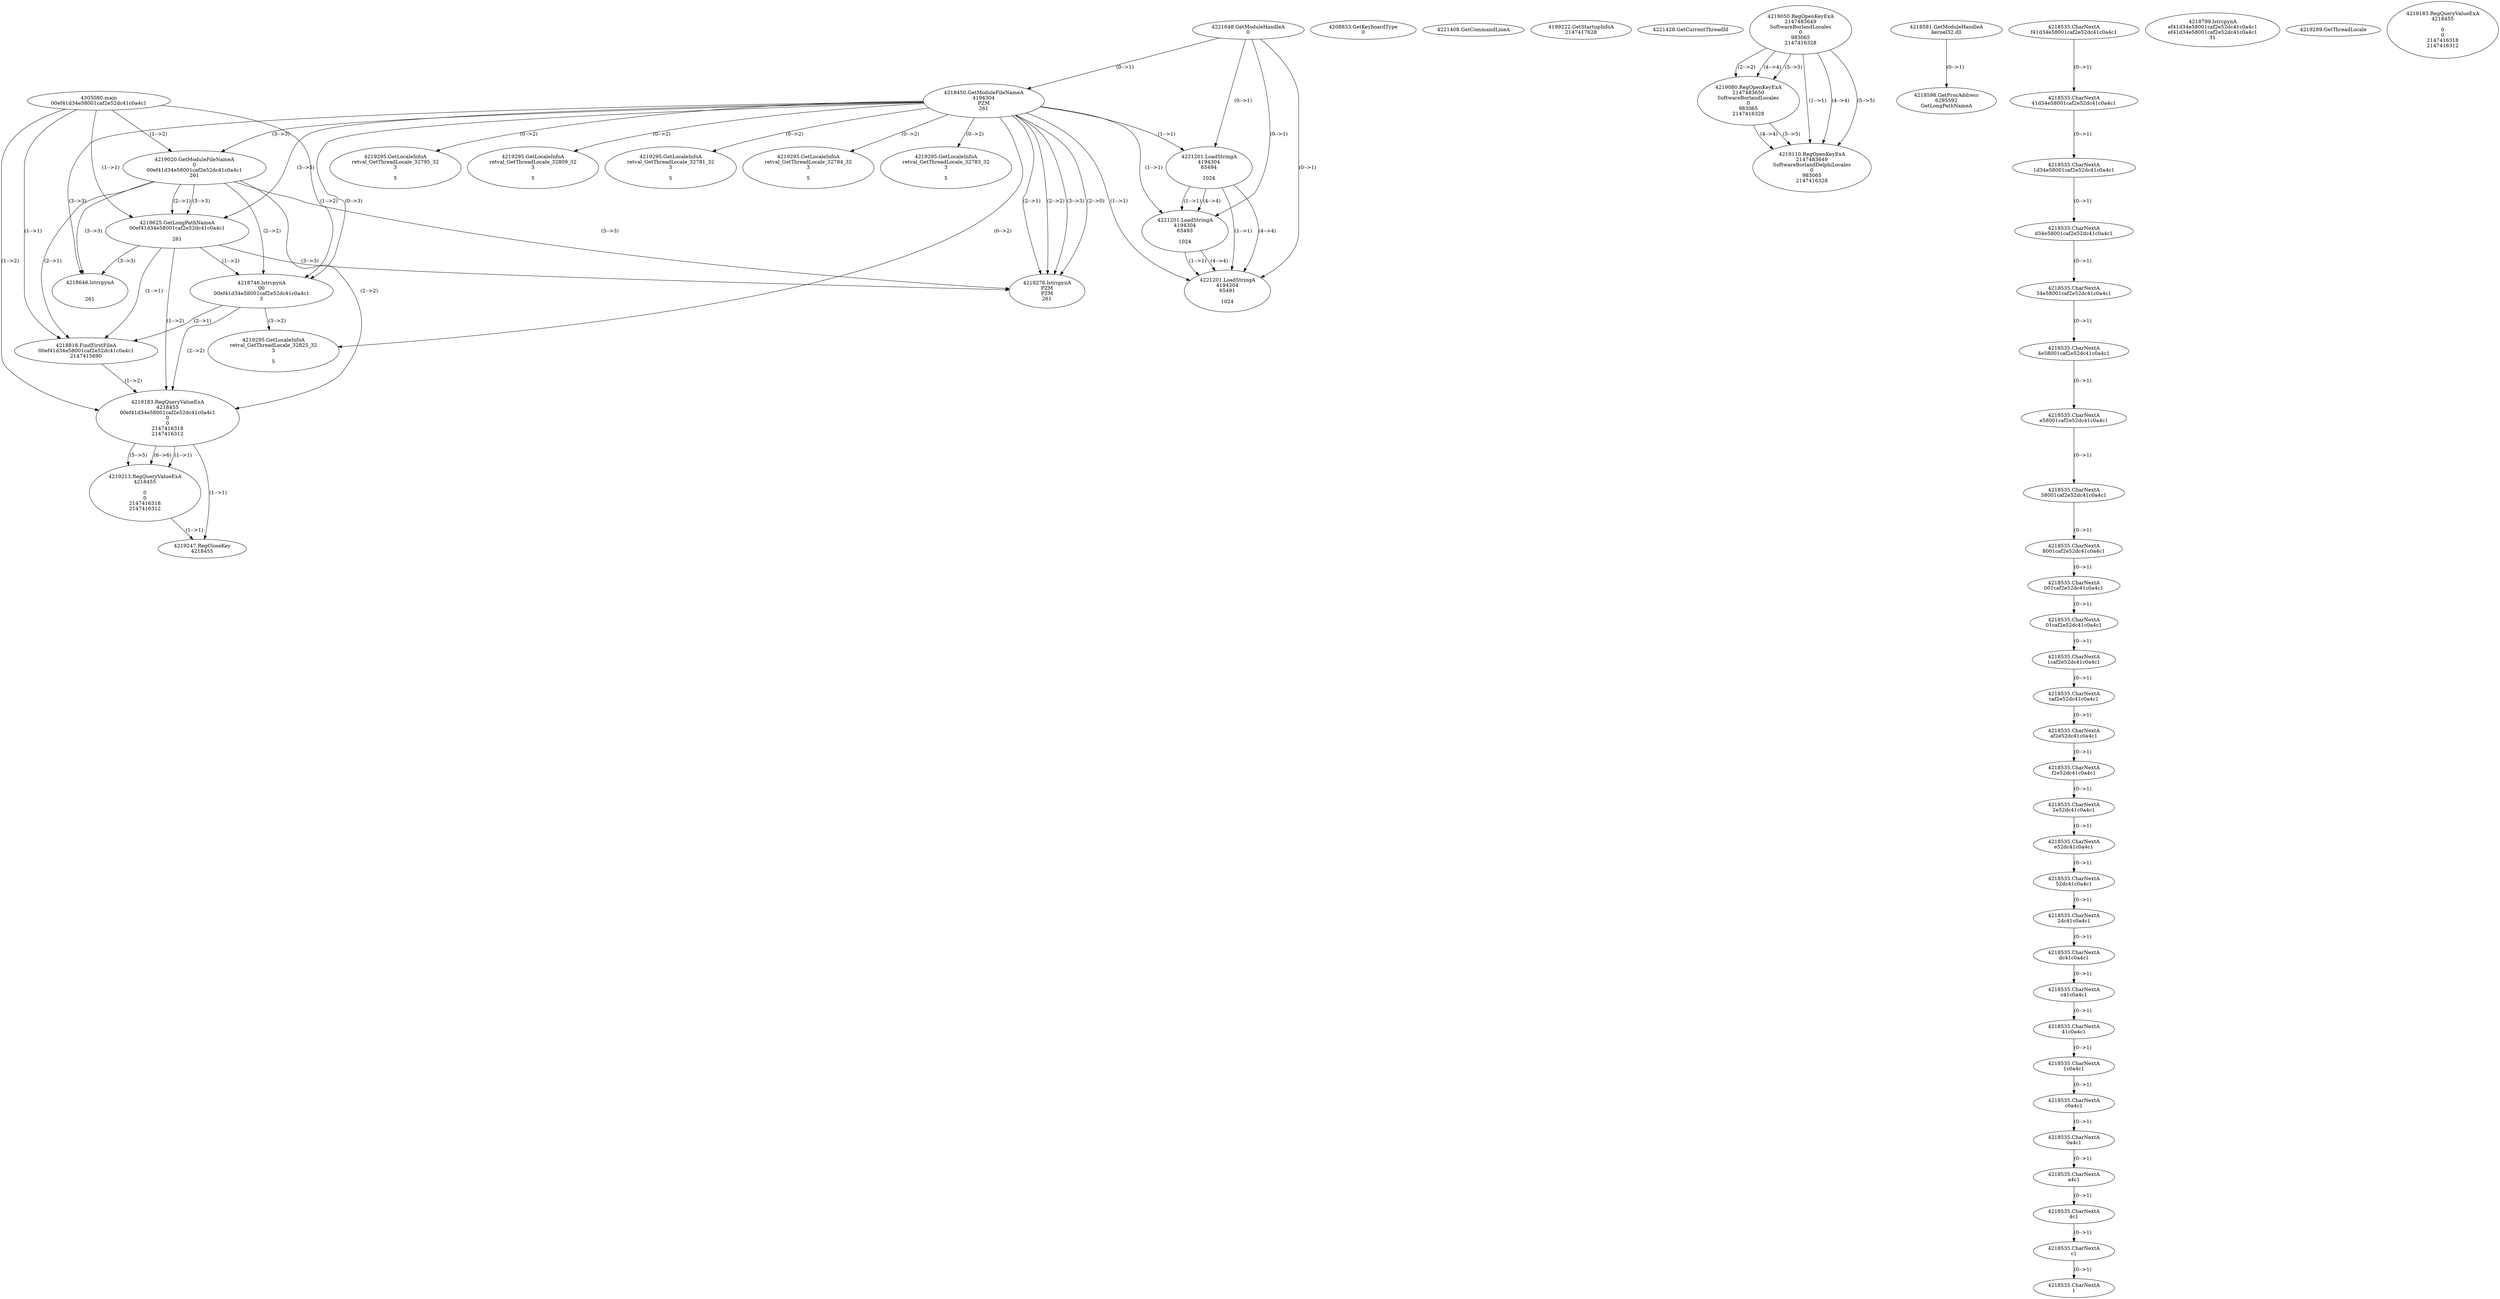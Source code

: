 // Global SCDG with merge call
digraph {
	0 [label="4305080.main
00ef41d34e58001caf2e52dc41c0a4c1"]
	1 [label="4221648.GetModuleHandleA
0"]
	2 [label="4208833.GetKeyboardType
0"]
	3 [label="4221408.GetCommandLineA
"]
	4 [label="4199222.GetStartupInfoA
2147417628"]
	5 [label="4221428.GetCurrentThreadId
"]
	6 [label="4218450.GetModuleFileNameA
4194304
PZM
261"]
	1 -> 6 [label="(0-->1)"]
	7 [label="4219020.GetModuleFileNameA
0
00ef41d34e58001caf2e52dc41c0a4c1
261"]
	0 -> 7 [label="(1-->2)"]
	6 -> 7 [label="(3-->3)"]
	8 [label="4219050.RegOpenKeyExA
2147483649
Software\Borland\Locales
0
983065
2147416328"]
	9 [label="4218581.GetModuleHandleA
kernel32.dll"]
	10 [label="4218598.GetProcAddress
6295592
GetLongPathNameA"]
	9 -> 10 [label="(0-->1)"]
	11 [label="4218625.GetLongPathNameA
00ef41d34e58001caf2e52dc41c0a4c1

261"]
	0 -> 11 [label="(1-->1)"]
	7 -> 11 [label="(2-->1)"]
	6 -> 11 [label="(3-->3)"]
	7 -> 11 [label="(3-->3)"]
	12 [label="4218746.lstrcpynA
00
00ef41d34e58001caf2e52dc41c0a4c1
3"]
	0 -> 12 [label="(1-->2)"]
	7 -> 12 [label="(2-->2)"]
	11 -> 12 [label="(1-->2)"]
	6 -> 12 [label="(0-->3)"]
	13 [label="4218535.CharNextA
f41d34e58001caf2e52dc41c0a4c1"]
	14 [label="4218535.CharNextA
41d34e58001caf2e52dc41c0a4c1"]
	13 -> 14 [label="(0-->1)"]
	15 [label="4218535.CharNextA
1d34e58001caf2e52dc41c0a4c1"]
	14 -> 15 [label="(0-->1)"]
	16 [label="4218535.CharNextA
d34e58001caf2e52dc41c0a4c1"]
	15 -> 16 [label="(0-->1)"]
	17 [label="4218535.CharNextA
34e58001caf2e52dc41c0a4c1"]
	16 -> 17 [label="(0-->1)"]
	18 [label="4218535.CharNextA
4e58001caf2e52dc41c0a4c1"]
	17 -> 18 [label="(0-->1)"]
	19 [label="4218535.CharNextA
e58001caf2e52dc41c0a4c1"]
	18 -> 19 [label="(0-->1)"]
	20 [label="4218535.CharNextA
58001caf2e52dc41c0a4c1"]
	19 -> 20 [label="(0-->1)"]
	21 [label="4218535.CharNextA
8001caf2e52dc41c0a4c1"]
	20 -> 21 [label="(0-->1)"]
	22 [label="4218535.CharNextA
001caf2e52dc41c0a4c1"]
	21 -> 22 [label="(0-->1)"]
	23 [label="4218535.CharNextA
01caf2e52dc41c0a4c1"]
	22 -> 23 [label="(0-->1)"]
	24 [label="4218535.CharNextA
1caf2e52dc41c0a4c1"]
	23 -> 24 [label="(0-->1)"]
	25 [label="4218535.CharNextA
caf2e52dc41c0a4c1"]
	24 -> 25 [label="(0-->1)"]
	26 [label="4218535.CharNextA
af2e52dc41c0a4c1"]
	25 -> 26 [label="(0-->1)"]
	27 [label="4218535.CharNextA
f2e52dc41c0a4c1"]
	26 -> 27 [label="(0-->1)"]
	28 [label="4218535.CharNextA
2e52dc41c0a4c1"]
	27 -> 28 [label="(0-->1)"]
	29 [label="4218535.CharNextA
e52dc41c0a4c1"]
	28 -> 29 [label="(0-->1)"]
	30 [label="4218535.CharNextA
52dc41c0a4c1"]
	29 -> 30 [label="(0-->1)"]
	31 [label="4218535.CharNextA
2dc41c0a4c1"]
	30 -> 31 [label="(0-->1)"]
	32 [label="4218535.CharNextA
dc41c0a4c1"]
	31 -> 32 [label="(0-->1)"]
	33 [label="4218535.CharNextA
c41c0a4c1"]
	32 -> 33 [label="(0-->1)"]
	34 [label="4218535.CharNextA
41c0a4c1"]
	33 -> 34 [label="(0-->1)"]
	35 [label="4218535.CharNextA
1c0a4c1"]
	34 -> 35 [label="(0-->1)"]
	36 [label="4218535.CharNextA
c0a4c1"]
	35 -> 36 [label="(0-->1)"]
	37 [label="4218535.CharNextA
0a4c1"]
	36 -> 37 [label="(0-->1)"]
	38 [label="4218535.CharNextA
a4c1"]
	37 -> 38 [label="(0-->1)"]
	39 [label="4218535.CharNextA
4c1"]
	38 -> 39 [label="(0-->1)"]
	40 [label="4218535.CharNextA
c1"]
	39 -> 40 [label="(0-->1)"]
	41 [label="4218535.CharNextA
1"]
	40 -> 41 [label="(0-->1)"]
	42 [label="4218799.lstrcpynA
ef41d34e58001caf2e52dc41c0a4c1
ef41d34e58001caf2e52dc41c0a4c1
31"]
	43 [label="4218818.FindFirstFileA
00ef41d34e58001caf2e52dc41c0a4c1
2147415690"]
	0 -> 43 [label="(1-->1)"]
	7 -> 43 [label="(2-->1)"]
	11 -> 43 [label="(1-->1)"]
	12 -> 43 [label="(2-->1)"]
	44 [label="4219183.RegQueryValueExA
4218455
00ef41d34e58001caf2e52dc41c0a4c1
0
0
2147416318
2147416312"]
	0 -> 44 [label="(1-->2)"]
	7 -> 44 [label="(2-->2)"]
	11 -> 44 [label="(1-->2)"]
	12 -> 44 [label="(2-->2)"]
	43 -> 44 [label="(1-->2)"]
	45 [label="4219213.RegQueryValueExA
4218455

0
0
2147416318
2147416312"]
	44 -> 45 [label="(1-->1)"]
	44 -> 45 [label="(5-->5)"]
	44 -> 45 [label="(6-->6)"]
	46 [label="4219247.RegCloseKey
4218455"]
	44 -> 46 [label="(1-->1)"]
	45 -> 46 [label="(1-->1)"]
	47 [label="4219276.lstrcpynA
PZM
PZM
261"]
	6 -> 47 [label="(2-->1)"]
	6 -> 47 [label="(2-->2)"]
	6 -> 47 [label="(3-->3)"]
	7 -> 47 [label="(3-->3)"]
	11 -> 47 [label="(3-->3)"]
	6 -> 47 [label="(2-->0)"]
	48 [label="4219289.GetThreadLocale
"]
	49 [label="4219295.GetLocaleInfoA
retval_GetThreadLocale_32825_32
3

5"]
	6 -> 49 [label="(0-->2)"]
	12 -> 49 [label="(3-->2)"]
	50 [label="4221201.LoadStringA
4194304
65494

1024"]
	1 -> 50 [label="(0-->1)"]
	6 -> 50 [label="(1-->1)"]
	51 [label="4221201.LoadStringA
4194304
65493

1024"]
	1 -> 51 [label="(0-->1)"]
	6 -> 51 [label="(1-->1)"]
	50 -> 51 [label="(1-->1)"]
	50 -> 51 [label="(4-->4)"]
	52 [label="4219080.RegOpenKeyExA
2147483650
Software\Borland\Locales
0
983065
2147416328"]
	8 -> 52 [label="(2-->2)"]
	8 -> 52 [label="(4-->4)"]
	8 -> 52 [label="(5-->5)"]
	53 [label="4218646.lstrcpynA


261"]
	6 -> 53 [label="(3-->3)"]
	7 -> 53 [label="(3-->3)"]
	11 -> 53 [label="(3-->3)"]
	54 [label="4219183.RegQueryValueExA
4218455

0
0
2147416318
2147416312"]
	55 [label="4219295.GetLocaleInfoA
retval_GetThreadLocale_32795_32
3

5"]
	6 -> 55 [label="(0-->2)"]
	56 [label="4219110.RegOpenKeyExA
2147483649
Software\Borland\Delphi\Locales
0
983065
2147416328"]
	8 -> 56 [label="(1-->1)"]
	8 -> 56 [label="(4-->4)"]
	52 -> 56 [label="(4-->4)"]
	8 -> 56 [label="(5-->5)"]
	52 -> 56 [label="(5-->5)"]
	57 [label="4219295.GetLocaleInfoA
retval_GetThreadLocale_32809_32
3

5"]
	6 -> 57 [label="(0-->2)"]
	58 [label="4219295.GetLocaleInfoA
retval_GetThreadLocale_32781_32
3

5"]
	6 -> 58 [label="(0-->2)"]
	59 [label="4221201.LoadStringA
4194304
65491

1024"]
	1 -> 59 [label="(0-->1)"]
	6 -> 59 [label="(1-->1)"]
	50 -> 59 [label="(1-->1)"]
	51 -> 59 [label="(1-->1)"]
	50 -> 59 [label="(4-->4)"]
	51 -> 59 [label="(4-->4)"]
	60 [label="4219295.GetLocaleInfoA
retval_GetThreadLocale_32784_32
3

5"]
	6 -> 60 [label="(0-->2)"]
	61 [label="4219295.GetLocaleInfoA
retval_GetThreadLocale_32783_32
3

5"]
	6 -> 61 [label="(0-->2)"]
}
